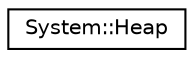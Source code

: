 digraph G
{
  edge [fontname="Helvetica",fontsize="10",labelfontname="Helvetica",labelfontsize="10"];
  node [fontname="Helvetica",fontsize="10",shape=record];
  rankdir="LR";
  Node1 [label="System::Heap",height=0.2,width=0.4,color="black", fillcolor="white", style="filled",URL="$class_system_1_1_heap.html"];
}
